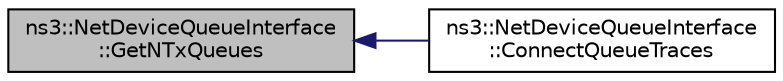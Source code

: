 digraph "ns3::NetDeviceQueueInterface::GetNTxQueues"
{
  edge [fontname="Helvetica",fontsize="10",labelfontname="Helvetica",labelfontsize="10"];
  node [fontname="Helvetica",fontsize="10",shape=record];
  rankdir="LR";
  Node1 [label="ns3::NetDeviceQueueInterface\l::GetNTxQueues",height=0.2,width=0.4,color="black", fillcolor="grey75", style="filled", fontcolor="black"];
  Node1 -> Node2 [dir="back",color="midnightblue",fontsize="10",style="solid"];
  Node2 [label="ns3::NetDeviceQueueInterface\l::ConnectQueueTraces",height=0.2,width=0.4,color="black", fillcolor="white", style="filled",URL="$d1/dba/classns3_1_1NetDeviceQueueInterface.html#acaa7ba9c954d410eca3d2d9a2a69fe09",tooltip="Connect the traced callbacks of a queue to the static methods of the NetDeviceQueue class to support ..."];
}
